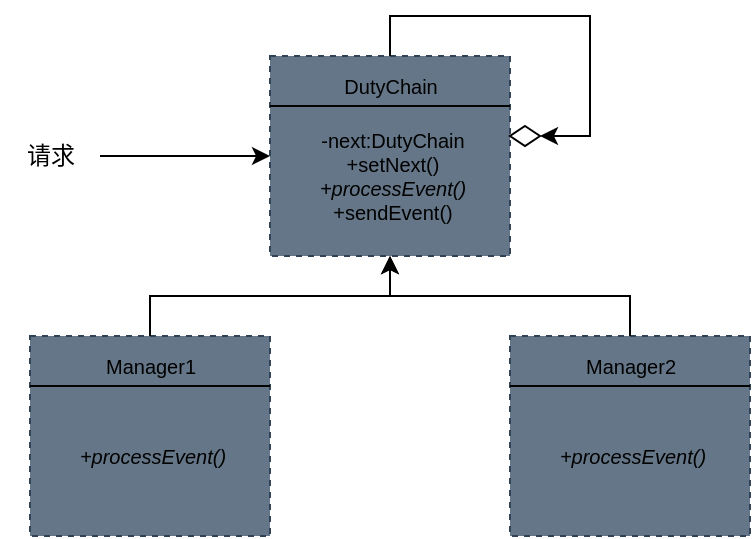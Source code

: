 <mxfile>
    <diagram id="1hz3ISXw_kRXFCq8y3aW" name="第 1 页">
        <mxGraphModel dx="771" dy="396" grid="1" gridSize="10" guides="1" tooltips="1" connect="1" arrows="1" fold="1" page="1" pageScale="1" pageWidth="827" pageHeight="1169" math="0" shadow="0">
            <root>
                <mxCell id="0"/>
                <mxCell id="1" parent="0"/>
                <mxCell id="23" value="" style="group" vertex="1" connectable="0" parent="1">
                    <mxGeometry x="225" y="160" width="375" height="260" as="geometry"/>
                </mxCell>
                <mxCell id="2" value="" style="group" vertex="1" connectable="0" parent="23">
                    <mxGeometry x="135" y="20" width="120" height="100" as="geometry"/>
                </mxCell>
                <mxCell id="3" value="" style="whiteSpace=wrap;html=1;fontSize=10;fillColor=#647687;fontColor=#ffffff;strokeColor=#314354;dashed=1;" vertex="1" parent="2">
                    <mxGeometry width="120" height="100" as="geometry"/>
                </mxCell>
                <mxCell id="4" style="edgeStyle=none;html=1;exitX=0;exitY=0.25;exitDx=0;exitDy=0;entryX=1;entryY=0.25;entryDx=0;entryDy=0;fontSize=10;endArrow=none;endFill=0;" edge="1" parent="2" source="3" target="3">
                    <mxGeometry relative="1" as="geometry"/>
                </mxCell>
                <mxCell id="5" value="DutyChain" style="text;html=1;align=center;verticalAlign=middle;resizable=0;points=[];autosize=1;strokeColor=none;fillColor=none;fontSize=10;dashed=1;" vertex="1" parent="2">
                    <mxGeometry x="25" width="70" height="30" as="geometry"/>
                </mxCell>
                <mxCell id="6" value="-next:DutyChain&lt;br&gt;+setNext()&lt;br&gt;&lt;i&gt;+processEvent()&lt;/i&gt;&lt;br&gt;+sendEvent()" style="text;html=1;align=center;verticalAlign=middle;resizable=0;points=[];autosize=1;strokeColor=none;fillColor=none;fontSize=10;dashed=1;" vertex="1" parent="2">
                    <mxGeometry x="11" y="30" width="100" height="60" as="geometry"/>
                </mxCell>
                <mxCell id="7" value="" style="group" vertex="1" connectable="0" parent="23">
                    <mxGeometry x="15" y="160" width="120" height="100" as="geometry"/>
                </mxCell>
                <mxCell id="8" value="" style="whiteSpace=wrap;html=1;fontSize=10;fillColor=#647687;fontColor=#ffffff;strokeColor=#314354;dashed=1;" vertex="1" parent="7">
                    <mxGeometry width="120" height="100" as="geometry"/>
                </mxCell>
                <mxCell id="9" style="edgeStyle=none;html=1;exitX=0;exitY=0.25;exitDx=0;exitDy=0;entryX=1;entryY=0.25;entryDx=0;entryDy=0;fontSize=10;endArrow=none;endFill=0;" edge="1" parent="7" source="8" target="8">
                    <mxGeometry relative="1" as="geometry"/>
                </mxCell>
                <mxCell id="10" value="Manager1" style="text;html=1;align=center;verticalAlign=middle;resizable=0;points=[];autosize=1;strokeColor=none;fillColor=none;fontSize=10;dashed=1;" vertex="1" parent="7">
                    <mxGeometry x="25" width="70" height="30" as="geometry"/>
                </mxCell>
                <mxCell id="11" value="&lt;i&gt;+processEvent()&lt;/i&gt;" style="text;html=1;align=center;verticalAlign=middle;resizable=0;points=[];autosize=1;strokeColor=none;fillColor=none;fontSize=10;dashed=1;" vertex="1" parent="7">
                    <mxGeometry x="11" y="45" width="100" height="30" as="geometry"/>
                </mxCell>
                <mxCell id="12" value="" style="group" vertex="1" connectable="0" parent="23">
                    <mxGeometry x="255" y="160" width="120" height="100" as="geometry"/>
                </mxCell>
                <mxCell id="13" value="" style="whiteSpace=wrap;html=1;fontSize=10;fillColor=#647687;fontColor=#ffffff;strokeColor=#314354;dashed=1;" vertex="1" parent="12">
                    <mxGeometry width="120" height="100" as="geometry"/>
                </mxCell>
                <mxCell id="14" style="edgeStyle=none;html=1;exitX=0;exitY=0.25;exitDx=0;exitDy=0;entryX=1;entryY=0.25;entryDx=0;entryDy=0;fontSize=10;endArrow=none;endFill=0;" edge="1" parent="12" source="13" target="13">
                    <mxGeometry relative="1" as="geometry"/>
                </mxCell>
                <mxCell id="15" value="Manager2" style="text;html=1;align=center;verticalAlign=middle;resizable=0;points=[];autosize=1;strokeColor=none;fillColor=none;fontSize=10;dashed=1;" vertex="1" parent="12">
                    <mxGeometry x="25" width="70" height="30" as="geometry"/>
                </mxCell>
                <mxCell id="16" value="&lt;i&gt;+processEvent()&lt;/i&gt;" style="text;html=1;align=center;verticalAlign=middle;resizable=0;points=[];autosize=1;strokeColor=none;fillColor=none;fontSize=10;dashed=1;" vertex="1" parent="12">
                    <mxGeometry x="11" y="45" width="100" height="30" as="geometry"/>
                </mxCell>
                <mxCell id="17" style="edgeStyle=orthogonalEdgeStyle;html=1;rounded=0;" edge="1" parent="23" source="10">
                    <mxGeometry relative="1" as="geometry">
                        <mxPoint x="195" y="120" as="targetPoint"/>
                        <Array as="points">
                            <mxPoint x="75" y="140"/>
                            <mxPoint x="195" y="140"/>
                        </Array>
                    </mxGeometry>
                </mxCell>
                <mxCell id="18" style="edgeStyle=orthogonalEdgeStyle;rounded=0;html=1;" edge="1" parent="23" source="15">
                    <mxGeometry relative="1" as="geometry">
                        <mxPoint x="195" y="120" as="targetPoint"/>
                        <Array as="points">
                            <mxPoint x="315" y="140"/>
                            <mxPoint x="195" y="140"/>
                        </Array>
                    </mxGeometry>
                </mxCell>
                <mxCell id="20" style="edgeStyle=orthogonalEdgeStyle;rounded=0;html=1;entryX=0;entryY=0.5;entryDx=0;entryDy=0;" edge="1" parent="23" source="19" target="3">
                    <mxGeometry relative="1" as="geometry"/>
                </mxCell>
                <mxCell id="19" value="请求" style="text;html=1;align=center;verticalAlign=middle;resizable=0;points=[];autosize=1;strokeColor=none;fillColor=none;" vertex="1" parent="23">
                    <mxGeometry y="55" width="50" height="30" as="geometry"/>
                </mxCell>
                <mxCell id="21" value="" style="rhombus;whiteSpace=wrap;html=1;fontSize=10;" vertex="1" parent="23">
                    <mxGeometry x="255" y="55" width="15" height="10" as="geometry"/>
                </mxCell>
                <mxCell id="22" style="edgeStyle=orthogonalEdgeStyle;rounded=0;html=1;entryX=1;entryY=0.5;entryDx=0;entryDy=0;" edge="1" parent="23" source="5" target="21">
                    <mxGeometry relative="1" as="geometry">
                        <Array as="points">
                            <mxPoint x="195"/>
                            <mxPoint x="295"/>
                            <mxPoint x="295" y="60"/>
                        </Array>
                    </mxGeometry>
                </mxCell>
            </root>
        </mxGraphModel>
    </diagram>
</mxfile>